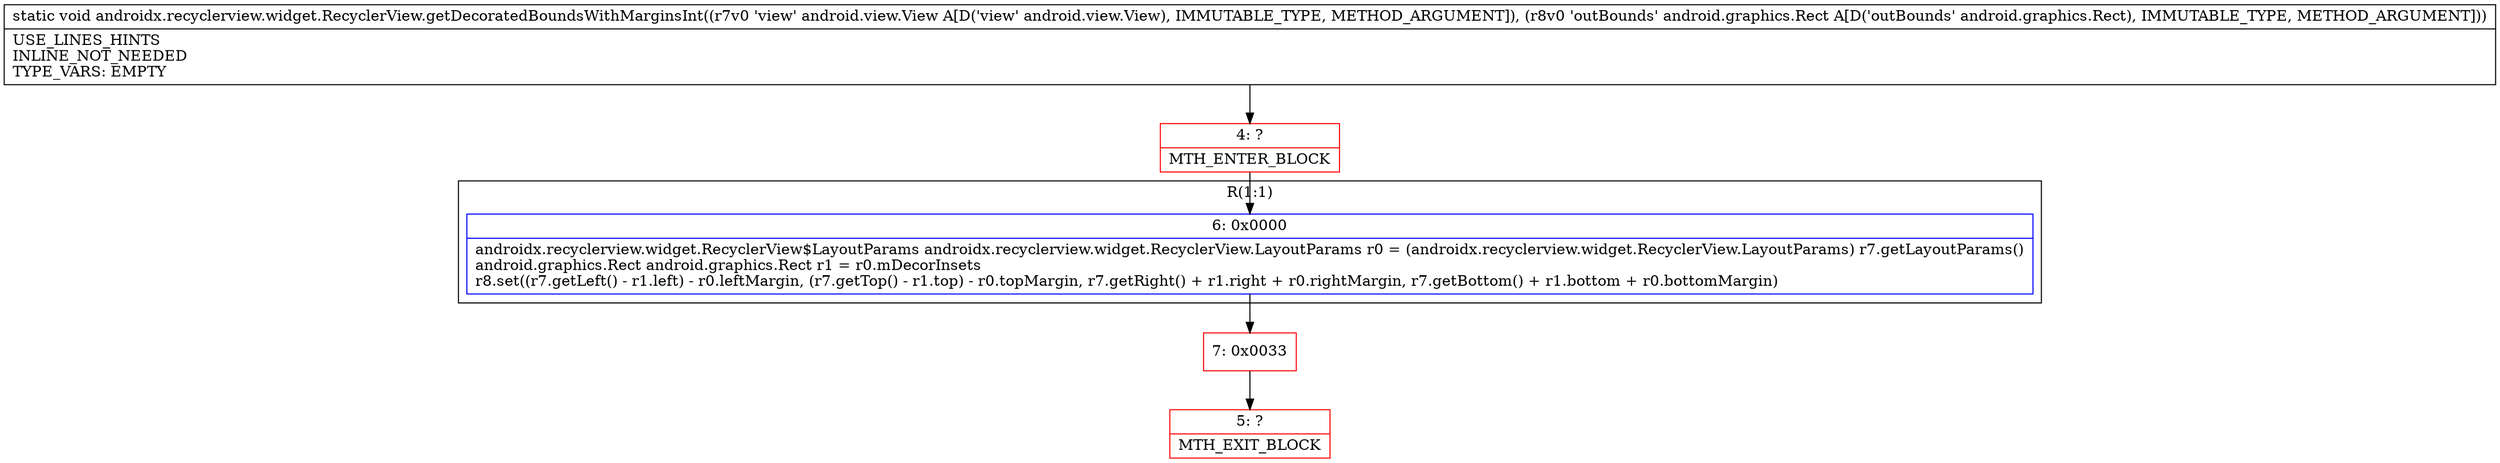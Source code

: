 digraph "CFG forandroidx.recyclerview.widget.RecyclerView.getDecoratedBoundsWithMarginsInt(Landroid\/view\/View;Landroid\/graphics\/Rect;)V" {
subgraph cluster_Region_1135825405 {
label = "R(1:1)";
node [shape=record,color=blue];
Node_6 [shape=record,label="{6\:\ 0x0000|androidx.recyclerview.widget.RecyclerView$LayoutParams androidx.recyclerview.widget.RecyclerView.LayoutParams r0 = (androidx.recyclerview.widget.RecyclerView.LayoutParams) r7.getLayoutParams()\landroid.graphics.Rect android.graphics.Rect r1 = r0.mDecorInsets\lr8.set((r7.getLeft() \- r1.left) \- r0.leftMargin, (r7.getTop() \- r1.top) \- r0.topMargin, r7.getRight() + r1.right + r0.rightMargin, r7.getBottom() + r1.bottom + r0.bottomMargin)\l}"];
}
Node_4 [shape=record,color=red,label="{4\:\ ?|MTH_ENTER_BLOCK\l}"];
Node_7 [shape=record,color=red,label="{7\:\ 0x0033}"];
Node_5 [shape=record,color=red,label="{5\:\ ?|MTH_EXIT_BLOCK\l}"];
MethodNode[shape=record,label="{static void androidx.recyclerview.widget.RecyclerView.getDecoratedBoundsWithMarginsInt((r7v0 'view' android.view.View A[D('view' android.view.View), IMMUTABLE_TYPE, METHOD_ARGUMENT]), (r8v0 'outBounds' android.graphics.Rect A[D('outBounds' android.graphics.Rect), IMMUTABLE_TYPE, METHOD_ARGUMENT]))  | USE_LINES_HINTS\lINLINE_NOT_NEEDED\lTYPE_VARS: EMPTY\l}"];
MethodNode -> Node_4;Node_6 -> Node_7;
Node_4 -> Node_6;
Node_7 -> Node_5;
}

